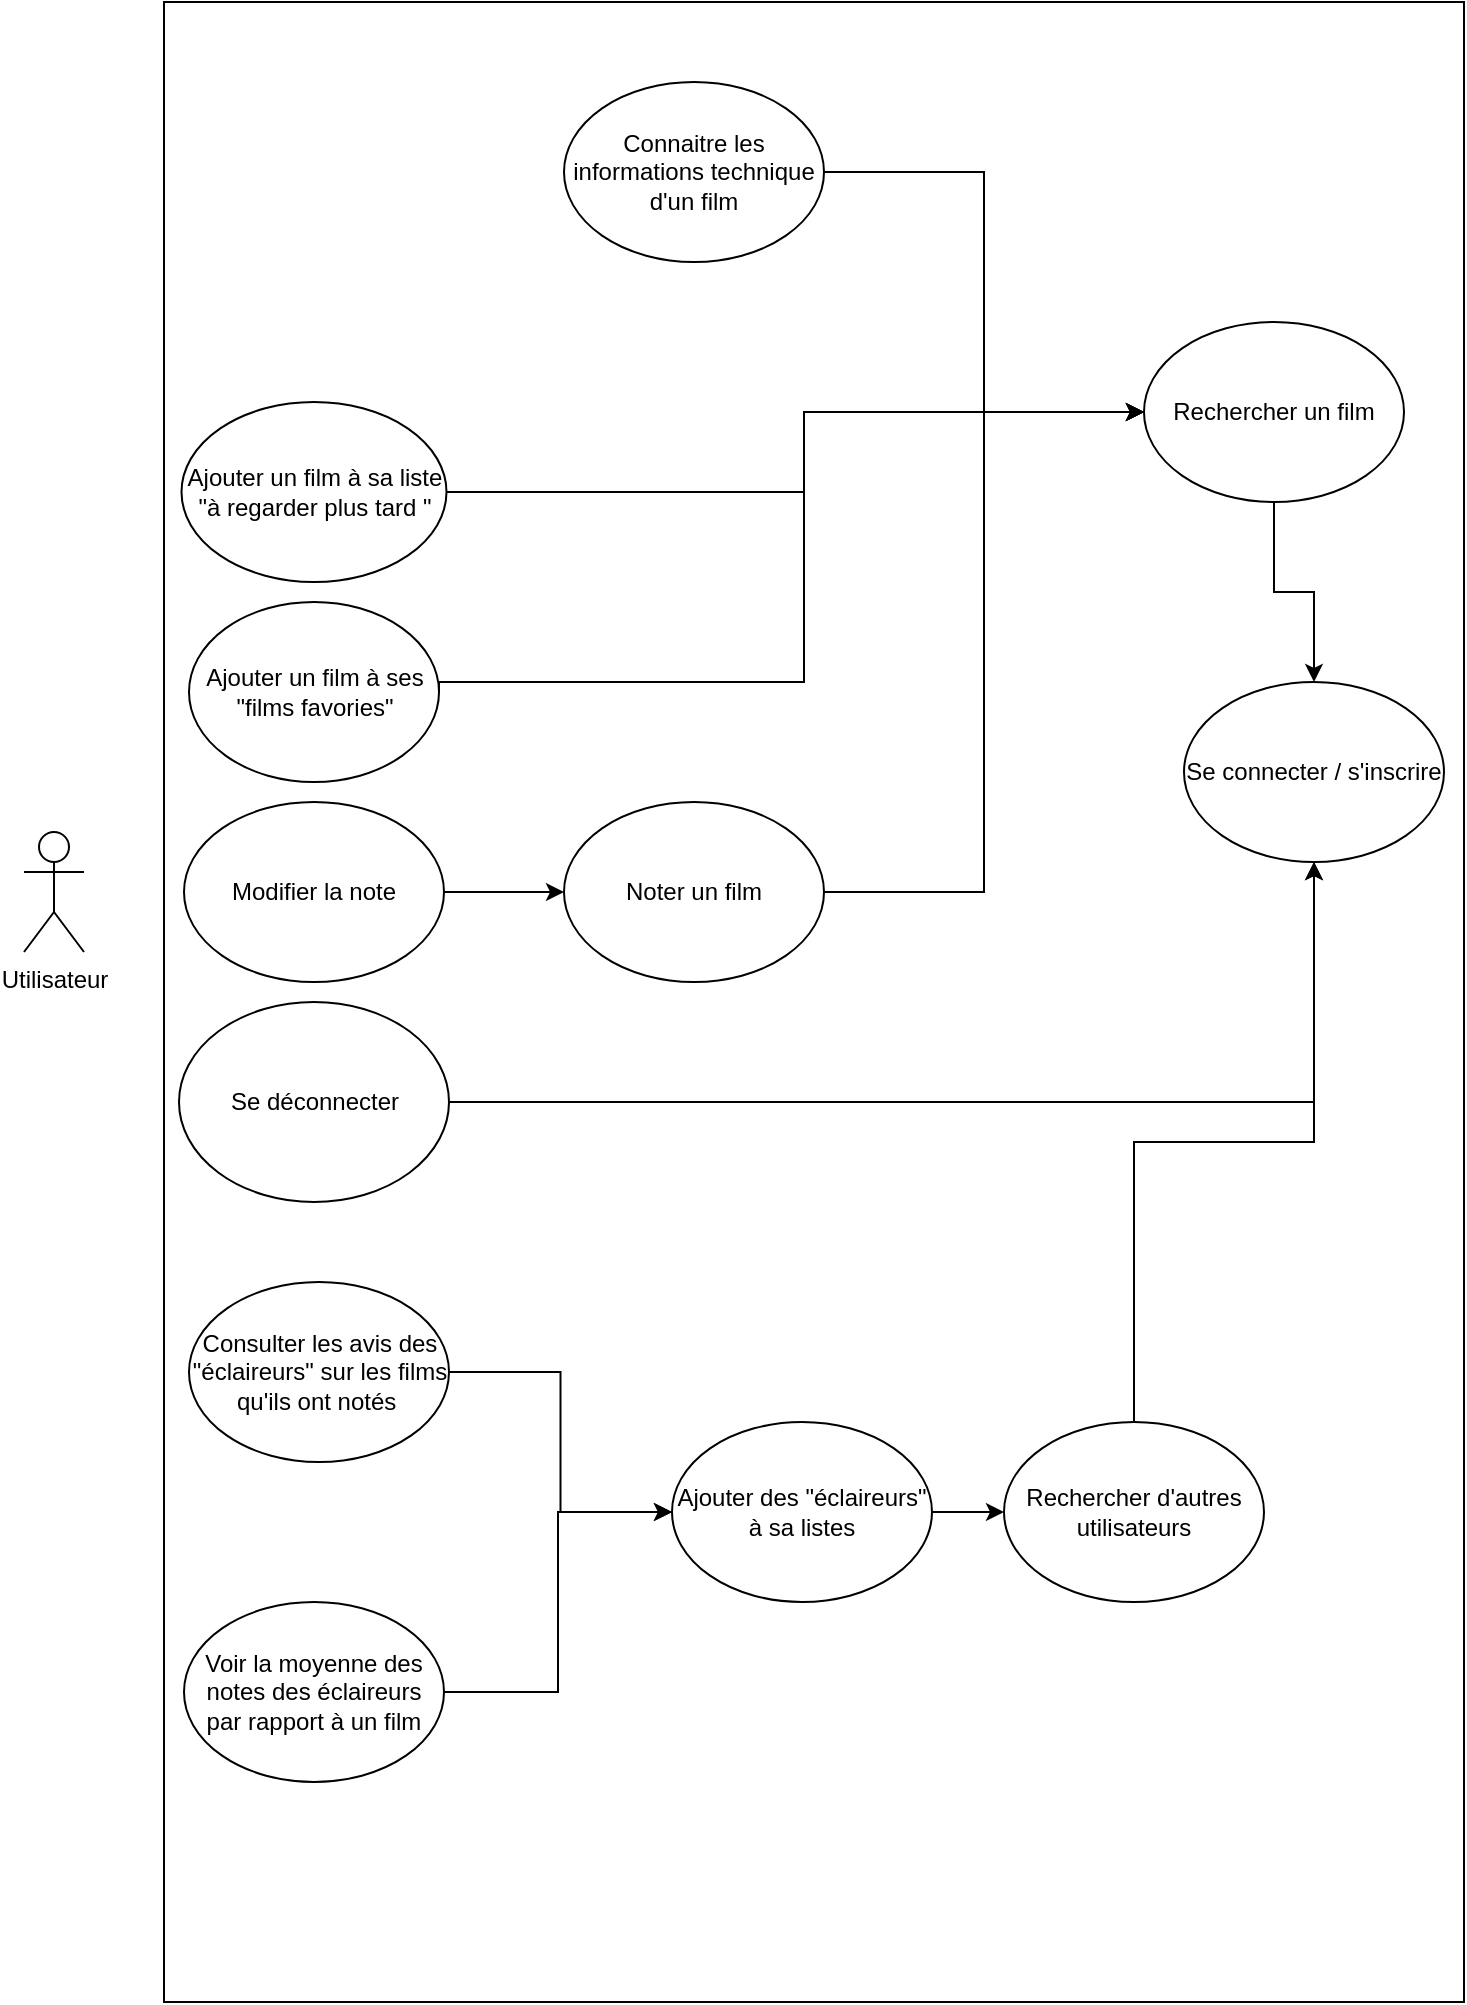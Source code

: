 <mxfile version="24.7.13">
  <diagram name="Page-1" id="VrH6cMHvCVDEhrqtHkwV">
    <mxGraphModel dx="1168" dy="1728" grid="1" gridSize="10" guides="1" tooltips="1" connect="1" arrows="1" fold="1" page="1" pageScale="1" pageWidth="827" pageHeight="1169" math="0" shadow="0">
      <root>
        <mxCell id="0" />
        <mxCell id="1" parent="0" />
        <mxCell id="nn7kCt6rPqkaCFHMMwmE-1" value="Utilisateur" style="shape=umlActor;verticalLabelPosition=bottom;verticalAlign=top;html=1;outlineConnect=0;" parent="1" vertex="1">
          <mxGeometry x="90" y="405" width="30" height="60" as="geometry" />
        </mxCell>
        <mxCell id="nn7kCt6rPqkaCFHMMwmE-2" value="" style="rounded=0;whiteSpace=wrap;html=1;" parent="1" vertex="1">
          <mxGeometry x="160" y="-10" width="650" height="1000" as="geometry" />
        </mxCell>
        <mxCell id="nn7kCt6rPqkaCFHMMwmE-9" style="edgeStyle=orthogonalEdgeStyle;rounded=0;orthogonalLoop=1;jettySize=auto;html=1;exitX=1;exitY=0.5;exitDx=0;exitDy=0;entryX=0;entryY=0.5;entryDx=0;entryDy=0;" parent="1" source="nn7kCt6rPqkaCFHMMwmE-3" target="nn7kCt6rPqkaCFHMMwmE-6" edge="1">
          <mxGeometry relative="1" as="geometry" />
        </mxCell>
        <mxCell id="nn7kCt6rPqkaCFHMMwmE-3" value="Connaitre les informations technique d&#39;un film" style="ellipse;whiteSpace=wrap;html=1;" parent="1" vertex="1">
          <mxGeometry x="360" y="30" width="130" height="90" as="geometry" />
        </mxCell>
        <mxCell id="Fjddjj9d4KbrgobwnhHL-12" style="edgeStyle=orthogonalEdgeStyle;rounded=0;orthogonalLoop=1;jettySize=auto;html=1;entryX=0;entryY=0.5;entryDx=0;entryDy=0;" edge="1" parent="1" source="nn7kCt6rPqkaCFHMMwmE-4" target="nn7kCt6rPqkaCFHMMwmE-6">
          <mxGeometry relative="1" as="geometry" />
        </mxCell>
        <mxCell id="nn7kCt6rPqkaCFHMMwmE-4" value="Noter un film" style="ellipse;whiteSpace=wrap;html=1;" parent="1" vertex="1">
          <mxGeometry x="360" y="390" width="130" height="90" as="geometry" />
        </mxCell>
        <mxCell id="nn7kCt6rPqkaCFHMMwmE-13" style="edgeStyle=orthogonalEdgeStyle;rounded=0;orthogonalLoop=1;jettySize=auto;html=1;exitX=1;exitY=0.5;exitDx=0;exitDy=0;" parent="1" source="nn7kCt6rPqkaCFHMMwmE-5" target="nn7kCt6rPqkaCFHMMwmE-12" edge="1">
          <mxGeometry relative="1" as="geometry" />
        </mxCell>
        <mxCell id="nn7kCt6rPqkaCFHMMwmE-5" value="Consulter les avis des &quot;éclaireurs&quot; sur les films qu&#39;ils ont notés&amp;nbsp;" style="ellipse;whiteSpace=wrap;html=1;" parent="1" vertex="1">
          <mxGeometry x="172.5" y="630" width="130" height="90" as="geometry" />
        </mxCell>
        <mxCell id="Fjddjj9d4KbrgobwnhHL-13" style="edgeStyle=orthogonalEdgeStyle;rounded=0;orthogonalLoop=1;jettySize=auto;html=1;" edge="1" parent="1" source="nn7kCt6rPqkaCFHMMwmE-6" target="nn7kCt6rPqkaCFHMMwmE-10">
          <mxGeometry relative="1" as="geometry" />
        </mxCell>
        <mxCell id="nn7kCt6rPqkaCFHMMwmE-6" value="Rechercher un film" style="ellipse;whiteSpace=wrap;html=1;" parent="1" vertex="1">
          <mxGeometry x="650" y="150" width="130" height="90" as="geometry" />
        </mxCell>
        <mxCell id="nn7kCt6rPqkaCFHMMwmE-10" value="Se connecter / s&#39;inscrire" style="ellipse;whiteSpace=wrap;html=1;" parent="1" vertex="1">
          <mxGeometry x="670" y="330" width="130" height="90" as="geometry" />
        </mxCell>
        <mxCell id="Fjddjj9d4KbrgobwnhHL-15" style="edgeStyle=orthogonalEdgeStyle;rounded=0;orthogonalLoop=1;jettySize=auto;html=1;" edge="1" parent="1" source="nn7kCt6rPqkaCFHMMwmE-12" target="Fjddjj9d4KbrgobwnhHL-14">
          <mxGeometry relative="1" as="geometry" />
        </mxCell>
        <mxCell id="nn7kCt6rPqkaCFHMMwmE-12" value="Ajouter des &quot;éclaireurs&quot; à sa listes" style="ellipse;whiteSpace=wrap;html=1;" parent="1" vertex="1">
          <mxGeometry x="414" y="700" width="130" height="90" as="geometry" />
        </mxCell>
        <mxCell id="Fjddjj9d4KbrgobwnhHL-9" style="edgeStyle=orthogonalEdgeStyle;rounded=0;orthogonalLoop=1;jettySize=auto;html=1;entryX=0;entryY=0.5;entryDx=0;entryDy=0;" edge="1" parent="1" source="Fjddjj9d4KbrgobwnhHL-3" target="nn7kCt6rPqkaCFHMMwmE-12">
          <mxGeometry relative="1" as="geometry" />
        </mxCell>
        <mxCell id="Fjddjj9d4KbrgobwnhHL-3" value="Voir la moyenne des notes des éclaireurs par rapport à un film" style="ellipse;whiteSpace=wrap;html=1;" vertex="1" parent="1">
          <mxGeometry x="170" y="790" width="130" height="90" as="geometry" />
        </mxCell>
        <mxCell id="Fjddjj9d4KbrgobwnhHL-6" style="edgeStyle=orthogonalEdgeStyle;rounded=0;orthogonalLoop=1;jettySize=auto;html=1;entryX=0;entryY=0.5;entryDx=0;entryDy=0;" edge="1" parent="1" source="Fjddjj9d4KbrgobwnhHL-5" target="nn7kCt6rPqkaCFHMMwmE-4">
          <mxGeometry relative="1" as="geometry" />
        </mxCell>
        <mxCell id="Fjddjj9d4KbrgobwnhHL-5" value="Modifier la note" style="ellipse;whiteSpace=wrap;html=1;" vertex="1" parent="1">
          <mxGeometry x="170" y="390" width="130" height="90" as="geometry" />
        </mxCell>
        <mxCell id="Fjddjj9d4KbrgobwnhHL-11" style="edgeStyle=orthogonalEdgeStyle;rounded=0;orthogonalLoop=1;jettySize=auto;html=1;entryX=0;entryY=0.5;entryDx=0;entryDy=0;exitX=1;exitY=0.5;exitDx=0;exitDy=0;" edge="1" parent="1" source="Fjddjj9d4KbrgobwnhHL-10" target="nn7kCt6rPqkaCFHMMwmE-6">
          <mxGeometry relative="1" as="geometry">
            <Array as="points">
              <mxPoint x="298" y="330" />
              <mxPoint x="480" y="330" />
              <mxPoint x="480" y="195" />
            </Array>
          </mxGeometry>
        </mxCell>
        <mxCell id="Fjddjj9d4KbrgobwnhHL-10" value="Ajouter un film à ses &quot;films favories&quot;" style="ellipse;whiteSpace=wrap;html=1;" vertex="1" parent="1">
          <mxGeometry x="172.5" y="290" width="125" height="90" as="geometry" />
        </mxCell>
        <mxCell id="Fjddjj9d4KbrgobwnhHL-17" style="edgeStyle=orthogonalEdgeStyle;rounded=0;orthogonalLoop=1;jettySize=auto;html=1;entryX=0.5;entryY=1;entryDx=0;entryDy=0;" edge="1" parent="1" source="Fjddjj9d4KbrgobwnhHL-14" target="nn7kCt6rPqkaCFHMMwmE-10">
          <mxGeometry relative="1" as="geometry" />
        </mxCell>
        <mxCell id="Fjddjj9d4KbrgobwnhHL-14" value="Rechercher d&#39;autres utilisateurs" style="ellipse;whiteSpace=wrap;html=1;" vertex="1" parent="1">
          <mxGeometry x="580" y="700" width="130" height="90" as="geometry" />
        </mxCell>
        <mxCell id="Fjddjj9d4KbrgobwnhHL-19" style="edgeStyle=orthogonalEdgeStyle;rounded=0;orthogonalLoop=1;jettySize=auto;html=1;entryX=0.5;entryY=1;entryDx=0;entryDy=0;" edge="1" parent="1" source="Fjddjj9d4KbrgobwnhHL-18" target="nn7kCt6rPqkaCFHMMwmE-10">
          <mxGeometry relative="1" as="geometry" />
        </mxCell>
        <mxCell id="Fjddjj9d4KbrgobwnhHL-18" value="Se déconnecter" style="ellipse;whiteSpace=wrap;html=1;" vertex="1" parent="1">
          <mxGeometry x="167.5" y="490" width="135" height="100" as="geometry" />
        </mxCell>
        <mxCell id="Fjddjj9d4KbrgobwnhHL-21" style="edgeStyle=orthogonalEdgeStyle;rounded=0;orthogonalLoop=1;jettySize=auto;html=1;entryX=0;entryY=0.5;entryDx=0;entryDy=0;" edge="1" parent="1" source="Fjddjj9d4KbrgobwnhHL-20" target="nn7kCt6rPqkaCFHMMwmE-6">
          <mxGeometry relative="1" as="geometry">
            <Array as="points">
              <mxPoint x="480" y="235" />
              <mxPoint x="480" y="195" />
            </Array>
          </mxGeometry>
        </mxCell>
        <mxCell id="Fjddjj9d4KbrgobwnhHL-20" value="Ajouter un film à sa liste &quot;à regarder plus tard &quot;" style="ellipse;whiteSpace=wrap;html=1;" vertex="1" parent="1">
          <mxGeometry x="168.75" y="190" width="132.5" height="90" as="geometry" />
        </mxCell>
      </root>
    </mxGraphModel>
  </diagram>
</mxfile>
